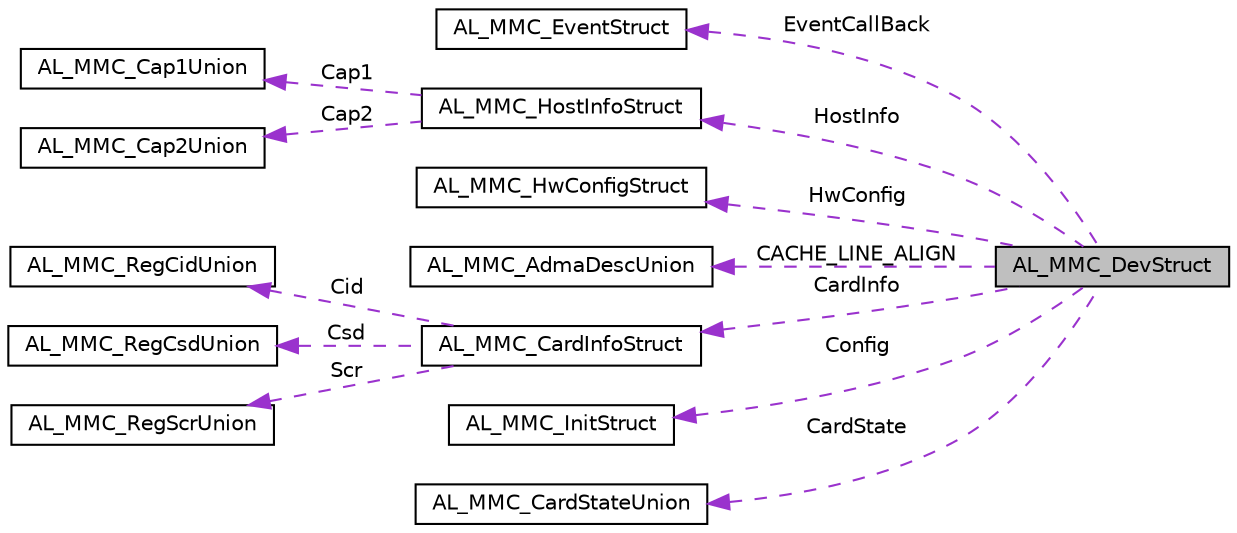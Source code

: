 digraph "AL_MMC_DevStruct"
{
  edge [fontname="Helvetica",fontsize="10",labelfontname="Helvetica",labelfontsize="10"];
  node [fontname="Helvetica",fontsize="10",shape=record];
  rankdir="LR";
  Node1 [label="AL_MMC_DevStruct",height=0.2,width=0.4,color="black", fillcolor="grey75", style="filled", fontcolor="black"];
  Node2 -> Node1 [dir="back",color="darkorchid3",fontsize="10",style="dashed",label=" EventCallBack" ,fontname="Helvetica"];
  Node2 [label="AL_MMC_EventStruct",height=0.2,width=0.4,color="black", fillcolor="white", style="filled",URL="$structAL__MMC__EventStruct.html",tooltip="Event struct. "];
  Node3 -> Node1 [dir="back",color="darkorchid3",fontsize="10",style="dashed",label=" HostInfo" ,fontname="Helvetica"];
  Node3 [label="AL_MMC_HostInfoStruct",height=0.2,width=0.4,color="black", fillcolor="white", style="filled",URL="$structAL__MMC__HostInfoStruct.html"];
  Node4 -> Node3 [dir="back",color="darkorchid3",fontsize="10",style="dashed",label=" Cap1" ,fontname="Helvetica"];
  Node4 [label="AL_MMC_Cap1Union",height=0.2,width=0.4,color="black", fillcolor="white", style="filled",URL="$unionAL__MMC__Cap1Union.html"];
  Node5 -> Node3 [dir="back",color="darkorchid3",fontsize="10",style="dashed",label=" Cap2" ,fontname="Helvetica"];
  Node5 [label="AL_MMC_Cap2Union",height=0.2,width=0.4,color="black", fillcolor="white", style="filled",URL="$unionAL__MMC__Cap2Union.html"];
  Node6 -> Node1 [dir="back",color="darkorchid3",fontsize="10",style="dashed",label=" HwConfig" ,fontname="Helvetica"];
  Node6 [label="AL_MMC_HwConfigStruct",height=0.2,width=0.4,color="black", fillcolor="white", style="filled",URL="$structAL__MMC__HwConfigStruct.html"];
  Node7 -> Node1 [dir="back",color="darkorchid3",fontsize="10",style="dashed",label=" CACHE_LINE_ALIGN" ,fontname="Helvetica"];
  Node7 [label="AL_MMC_AdmaDescUnion",height=0.2,width=0.4,color="black", fillcolor="white", style="filled",URL="$unionAL__MMC__AdmaDescUnion.html"];
  Node8 -> Node1 [dir="back",color="darkorchid3",fontsize="10",style="dashed",label=" CardInfo" ,fontname="Helvetica"];
  Node8 [label="AL_MMC_CardInfoStruct",height=0.2,width=0.4,color="black", fillcolor="white", style="filled",URL="$structAL__MMC__CardInfoStruct.html"];
  Node9 -> Node8 [dir="back",color="darkorchid3",fontsize="10",style="dashed",label=" Cid" ,fontname="Helvetica"];
  Node9 [label="AL_MMC_RegCidUnion",height=0.2,width=0.4,color="black", fillcolor="white", style="filled",URL="$unionAL__MMC__RegCidUnion.html"];
  Node10 -> Node8 [dir="back",color="darkorchid3",fontsize="10",style="dashed",label=" Csd" ,fontname="Helvetica"];
  Node10 [label="AL_MMC_RegCsdUnion",height=0.2,width=0.4,color="black", fillcolor="white", style="filled",URL="$unionAL__MMC__RegCsdUnion.html"];
  Node11 -> Node8 [dir="back",color="darkorchid3",fontsize="10",style="dashed",label=" Scr" ,fontname="Helvetica"];
  Node11 [label="AL_MMC_RegScrUnion",height=0.2,width=0.4,color="black", fillcolor="white", style="filled",URL="$unionAL__MMC__RegScrUnion.html"];
  Node12 -> Node1 [dir="back",color="darkorchid3",fontsize="10",style="dashed",label=" Config" ,fontname="Helvetica"];
  Node12 [label="AL_MMC_InitStruct",height=0.2,width=0.4,color="black", fillcolor="white", style="filled",URL="$structAL__MMC__InitStruct.html"];
  Node13 -> Node1 [dir="back",color="darkorchid3",fontsize="10",style="dashed",label=" CardState" ,fontname="Helvetica"];
  Node13 [label="AL_MMC_CardStateUnion",height=0.2,width=0.4,color="black", fillcolor="white", style="filled",URL="$unionAL__MMC__CardStateUnion.html"];
}

